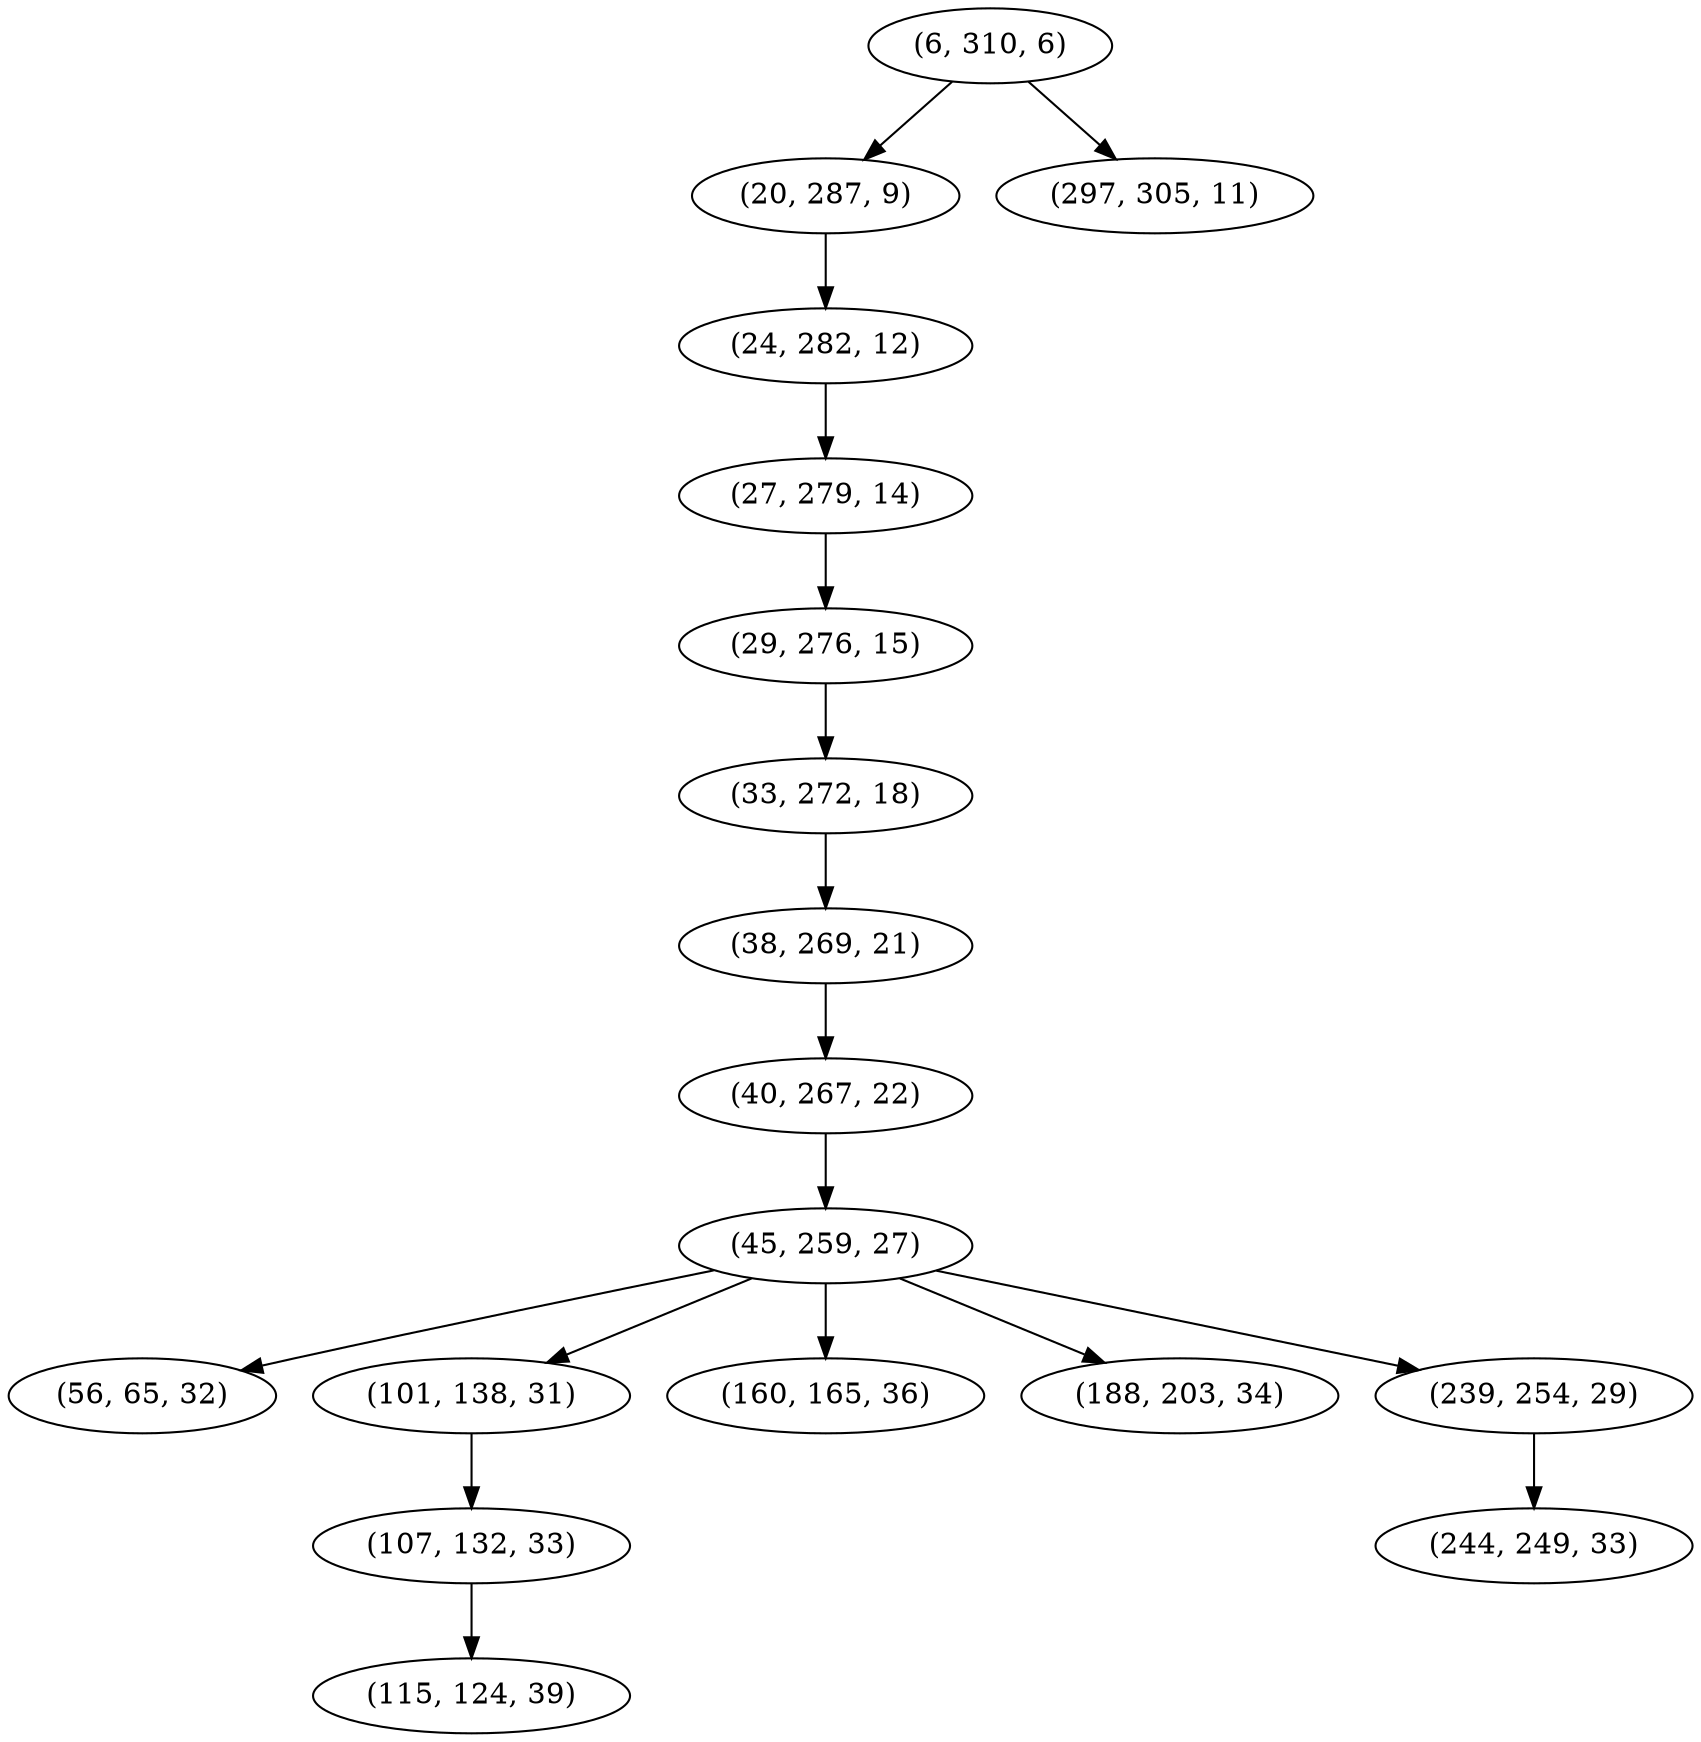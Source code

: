 digraph tree {
    "(6, 310, 6)";
    "(20, 287, 9)";
    "(24, 282, 12)";
    "(27, 279, 14)";
    "(29, 276, 15)";
    "(33, 272, 18)";
    "(38, 269, 21)";
    "(40, 267, 22)";
    "(45, 259, 27)";
    "(56, 65, 32)";
    "(101, 138, 31)";
    "(107, 132, 33)";
    "(115, 124, 39)";
    "(160, 165, 36)";
    "(188, 203, 34)";
    "(239, 254, 29)";
    "(244, 249, 33)";
    "(297, 305, 11)";
    "(6, 310, 6)" -> "(20, 287, 9)";
    "(6, 310, 6)" -> "(297, 305, 11)";
    "(20, 287, 9)" -> "(24, 282, 12)";
    "(24, 282, 12)" -> "(27, 279, 14)";
    "(27, 279, 14)" -> "(29, 276, 15)";
    "(29, 276, 15)" -> "(33, 272, 18)";
    "(33, 272, 18)" -> "(38, 269, 21)";
    "(38, 269, 21)" -> "(40, 267, 22)";
    "(40, 267, 22)" -> "(45, 259, 27)";
    "(45, 259, 27)" -> "(56, 65, 32)";
    "(45, 259, 27)" -> "(101, 138, 31)";
    "(45, 259, 27)" -> "(160, 165, 36)";
    "(45, 259, 27)" -> "(188, 203, 34)";
    "(45, 259, 27)" -> "(239, 254, 29)";
    "(101, 138, 31)" -> "(107, 132, 33)";
    "(107, 132, 33)" -> "(115, 124, 39)";
    "(239, 254, 29)" -> "(244, 249, 33)";
}
